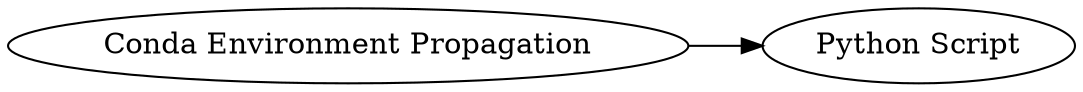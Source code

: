digraph {
	2 [label="Conda Environment Propagation"]
	4 [label="Python Script"]
	2 -> 4
	rankdir=LR
}
